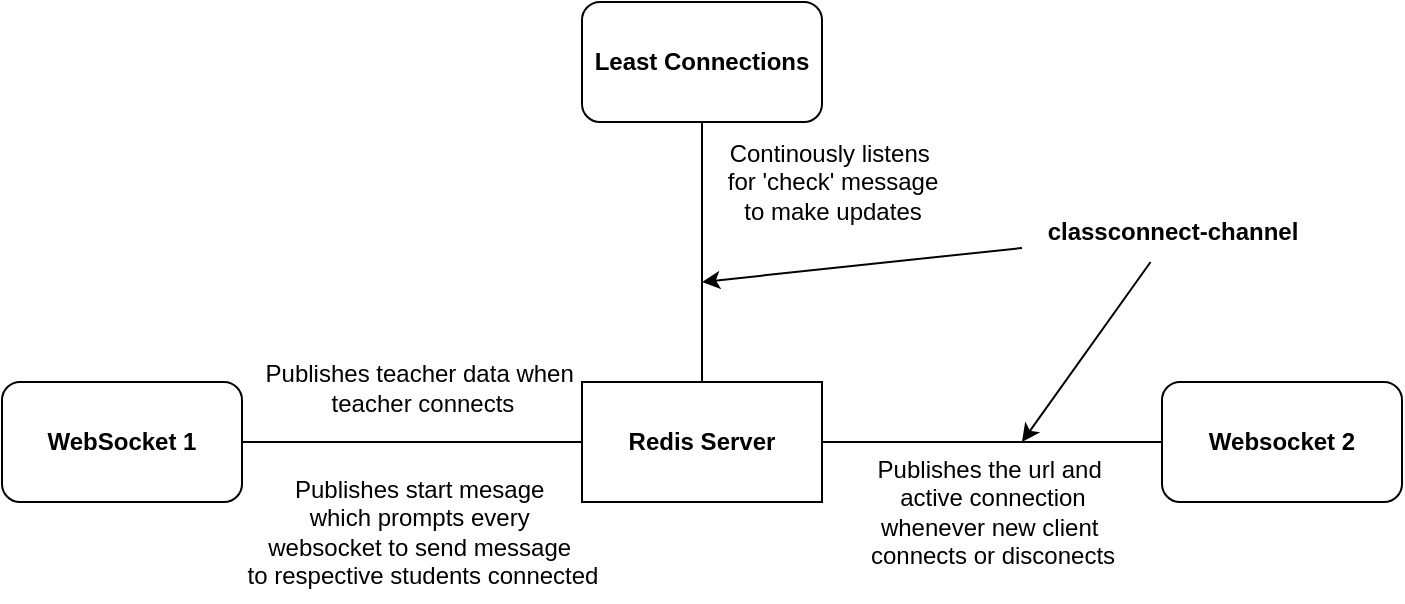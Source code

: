 <mxfile version="24.7.17">
  <diagram name="Page-1" id="SwTJ515KAo3YwoXpDDMD">
    <mxGraphModel dx="618" dy="370" grid="1" gridSize="10" guides="1" tooltips="1" connect="1" arrows="1" fold="1" page="1" pageScale="1" pageWidth="850" pageHeight="1100" math="0" shadow="0">
      <root>
        <mxCell id="0" />
        <mxCell id="1" parent="0" />
        <mxCell id="GlaSrgELLrjd5LADzqwT-1" value="&lt;b&gt;WebSocket 1&lt;/b&gt;" style="rounded=1;whiteSpace=wrap;html=1;" vertex="1" parent="1">
          <mxGeometry x="50" y="330" width="120" height="60" as="geometry" />
        </mxCell>
        <mxCell id="GlaSrgELLrjd5LADzqwT-2" value="&lt;b&gt;Websocket 2&lt;/b&gt;" style="rounded=1;whiteSpace=wrap;html=1;" vertex="1" parent="1">
          <mxGeometry x="630" y="330" width="120" height="60" as="geometry" />
        </mxCell>
        <mxCell id="GlaSrgELLrjd5LADzqwT-3" value="&lt;b&gt;Least Connections&lt;/b&gt;" style="rounded=1;whiteSpace=wrap;html=1;" vertex="1" parent="1">
          <mxGeometry x="340" y="140" width="120" height="60" as="geometry" />
        </mxCell>
        <mxCell id="GlaSrgELLrjd5LADzqwT-4" value="&lt;b&gt;Redis Server&lt;/b&gt;" style="rounded=0;whiteSpace=wrap;html=1;" vertex="1" parent="1">
          <mxGeometry x="340" y="330" width="120" height="60" as="geometry" />
        </mxCell>
        <mxCell id="GlaSrgELLrjd5LADzqwT-5" value="" style="endArrow=none;html=1;rounded=0;entryX=0.5;entryY=1;entryDx=0;entryDy=0;exitX=0.5;exitY=0;exitDx=0;exitDy=0;" edge="1" parent="1" source="GlaSrgELLrjd5LADzqwT-4" target="GlaSrgELLrjd5LADzqwT-3">
          <mxGeometry width="50" height="50" relative="1" as="geometry">
            <mxPoint x="400" y="360" as="sourcePoint" />
            <mxPoint x="450" y="310" as="targetPoint" />
          </mxGeometry>
        </mxCell>
        <mxCell id="GlaSrgELLrjd5LADzqwT-6" value="" style="endArrow=none;html=1;rounded=0;exitX=0;exitY=0.5;exitDx=0;exitDy=0;entryX=1;entryY=0.5;entryDx=0;entryDy=0;" edge="1" parent="1" source="GlaSrgELLrjd5LADzqwT-4" target="GlaSrgELLrjd5LADzqwT-1">
          <mxGeometry width="50" height="50" relative="1" as="geometry">
            <mxPoint x="400" y="360" as="sourcePoint" />
            <mxPoint x="450" y="310" as="targetPoint" />
          </mxGeometry>
        </mxCell>
        <mxCell id="GlaSrgELLrjd5LADzqwT-7" value="" style="endArrow=none;html=1;rounded=0;entryX=0;entryY=0.5;entryDx=0;entryDy=0;exitX=1;exitY=0.5;exitDx=0;exitDy=0;" edge="1" parent="1" source="GlaSrgELLrjd5LADzqwT-4" target="GlaSrgELLrjd5LADzqwT-2">
          <mxGeometry width="50" height="50" relative="1" as="geometry">
            <mxPoint x="460" y="360" as="sourcePoint" />
            <mxPoint x="450" y="310" as="targetPoint" />
          </mxGeometry>
        </mxCell>
        <mxCell id="GlaSrgELLrjd5LADzqwT-13" style="edgeStyle=none;rounded=0;orthogonalLoop=1;jettySize=auto;html=1;" edge="1" parent="1" source="GlaSrgELLrjd5LADzqwT-8">
          <mxGeometry relative="1" as="geometry">
            <mxPoint x="400" y="280" as="targetPoint" />
          </mxGeometry>
        </mxCell>
        <mxCell id="GlaSrgELLrjd5LADzqwT-14" style="edgeStyle=none;rounded=0;orthogonalLoop=1;jettySize=auto;html=1;" edge="1" parent="1" source="GlaSrgELLrjd5LADzqwT-8">
          <mxGeometry relative="1" as="geometry">
            <mxPoint x="560" y="360" as="targetPoint" />
          </mxGeometry>
        </mxCell>
        <mxCell id="GlaSrgELLrjd5LADzqwT-8" value="&lt;b&gt;classconnect-channel&lt;/b&gt;" style="text;html=1;align=center;verticalAlign=middle;resizable=0;points=[];autosize=1;strokeColor=none;fillColor=none;" vertex="1" parent="1">
          <mxGeometry x="560" y="240" width="150" height="30" as="geometry" />
        </mxCell>
        <mxCell id="GlaSrgELLrjd5LADzqwT-9" value="Publishes teacher data when&amp;nbsp;&lt;div&gt;teacher connects&lt;/div&gt;" style="text;html=1;align=center;verticalAlign=middle;resizable=0;points=[];autosize=1;strokeColor=none;fillColor=none;" vertex="1" parent="1">
          <mxGeometry x="170" y="313" width="180" height="40" as="geometry" />
        </mxCell>
        <mxCell id="GlaSrgELLrjd5LADzqwT-10" value="Publishes start mesage&amp;nbsp;&lt;div&gt;which prompts every&amp;nbsp;&lt;/div&gt;&lt;div&gt;websocket&amp;nbsp;&lt;span style=&quot;background-color: initial;&quot;&gt;to send message&amp;nbsp;&lt;/span&gt;&lt;/div&gt;&lt;div&gt;to respective students connected&lt;/div&gt;" style="text;html=1;align=center;verticalAlign=middle;resizable=0;points=[];autosize=1;strokeColor=none;fillColor=none;" vertex="1" parent="1">
          <mxGeometry x="160" y="370" width="200" height="70" as="geometry" />
        </mxCell>
        <mxCell id="GlaSrgELLrjd5LADzqwT-11" value="Continously listens&amp;nbsp;&lt;div&gt;for &#39;check&#39; message&lt;div&gt;to make updates&lt;/div&gt;&lt;/div&gt;" style="text;html=1;align=center;verticalAlign=middle;resizable=0;points=[];autosize=1;strokeColor=none;fillColor=none;" vertex="1" parent="1">
          <mxGeometry x="400" y="200" width="130" height="60" as="geometry" />
        </mxCell>
        <mxCell id="GlaSrgELLrjd5LADzqwT-15" value="Publishes the url and&amp;nbsp;&lt;div&gt;active connection&lt;div&gt;whenever new client&amp;nbsp;&lt;/div&gt;&lt;div&gt;connects or disconects&lt;/div&gt;&lt;/div&gt;" style="text;html=1;align=center;verticalAlign=middle;resizable=0;points=[];autosize=1;strokeColor=none;fillColor=none;" vertex="1" parent="1">
          <mxGeometry x="470" y="360" width="150" height="70" as="geometry" />
        </mxCell>
      </root>
    </mxGraphModel>
  </diagram>
</mxfile>
